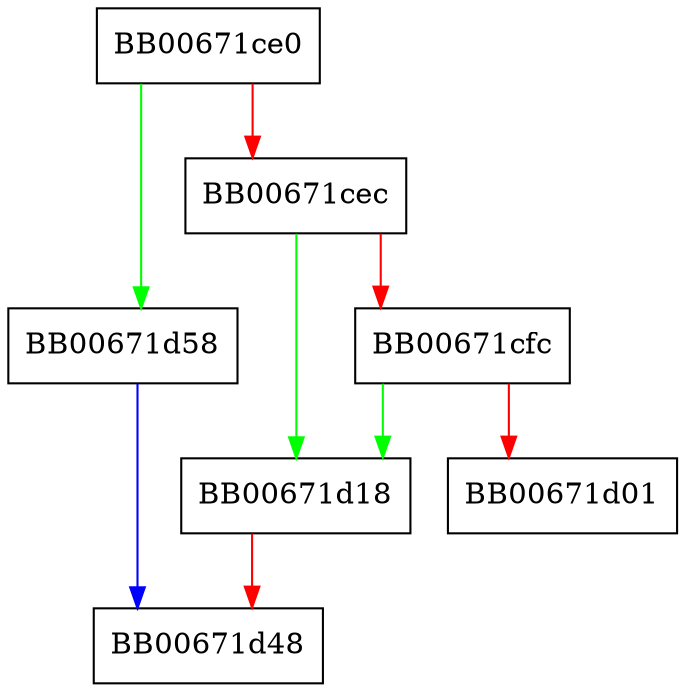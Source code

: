 digraph X509at_get_attr {
  node [shape="box"];
  graph [splines=ortho];
  BB00671ce0 -> BB00671d58 [color="green"];
  BB00671ce0 -> BB00671cec [color="red"];
  BB00671cec -> BB00671d18 [color="green"];
  BB00671cec -> BB00671cfc [color="red"];
  BB00671cfc -> BB00671d18 [color="green"];
  BB00671cfc -> BB00671d01 [color="red"];
  BB00671d18 -> BB00671d48 [color="red"];
  BB00671d58 -> BB00671d48 [color="blue"];
}